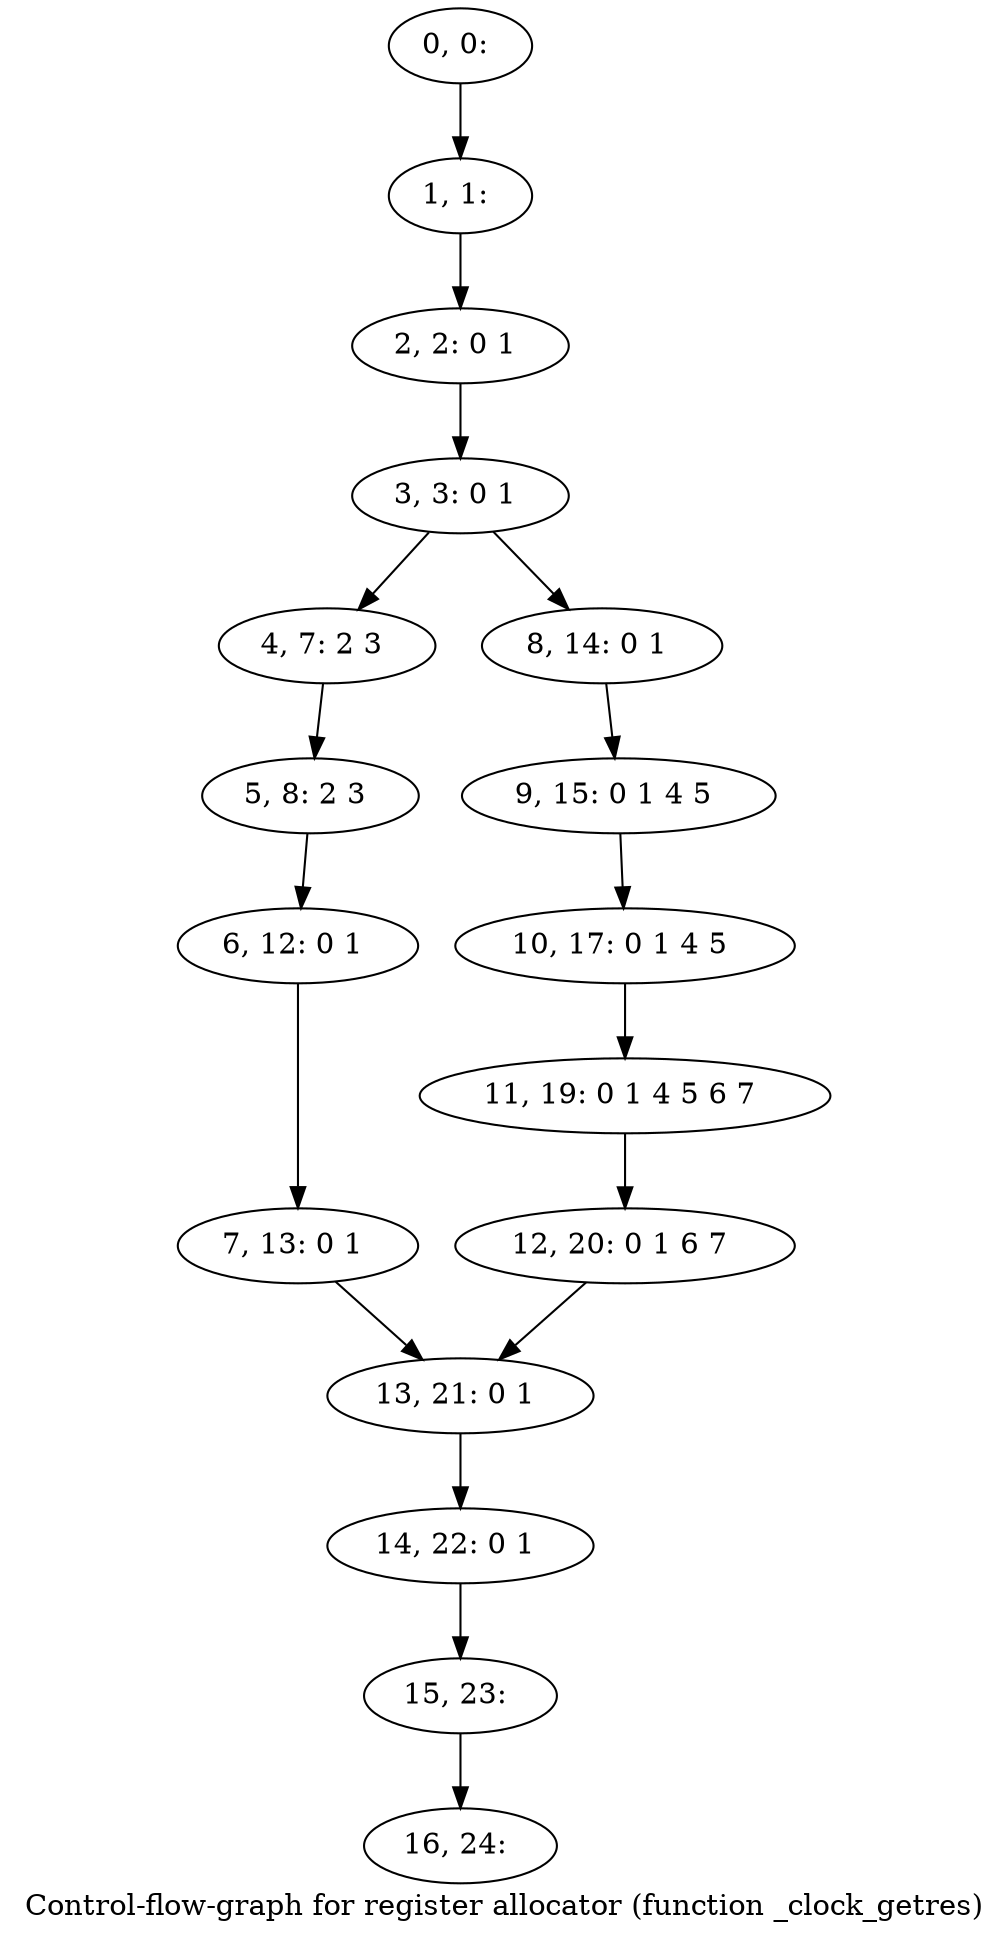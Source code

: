 digraph G {
graph [label="Control-flow-graph for register allocator (function _clock_getres)"]
0[label="0, 0: "];
1[label="1, 1: "];
2[label="2, 2: 0 1 "];
3[label="3, 3: 0 1 "];
4[label="4, 7: 2 3 "];
5[label="5, 8: 2 3 "];
6[label="6, 12: 0 1 "];
7[label="7, 13: 0 1 "];
8[label="8, 14: 0 1 "];
9[label="9, 15: 0 1 4 5 "];
10[label="10, 17: 0 1 4 5 "];
11[label="11, 19: 0 1 4 5 6 7 "];
12[label="12, 20: 0 1 6 7 "];
13[label="13, 21: 0 1 "];
14[label="14, 22: 0 1 "];
15[label="15, 23: "];
16[label="16, 24: "];
0->1 ;
1->2 ;
2->3 ;
3->4 ;
3->8 ;
4->5 ;
5->6 ;
6->7 ;
7->13 ;
8->9 ;
9->10 ;
10->11 ;
11->12 ;
12->13 ;
13->14 ;
14->15 ;
15->16 ;
}
